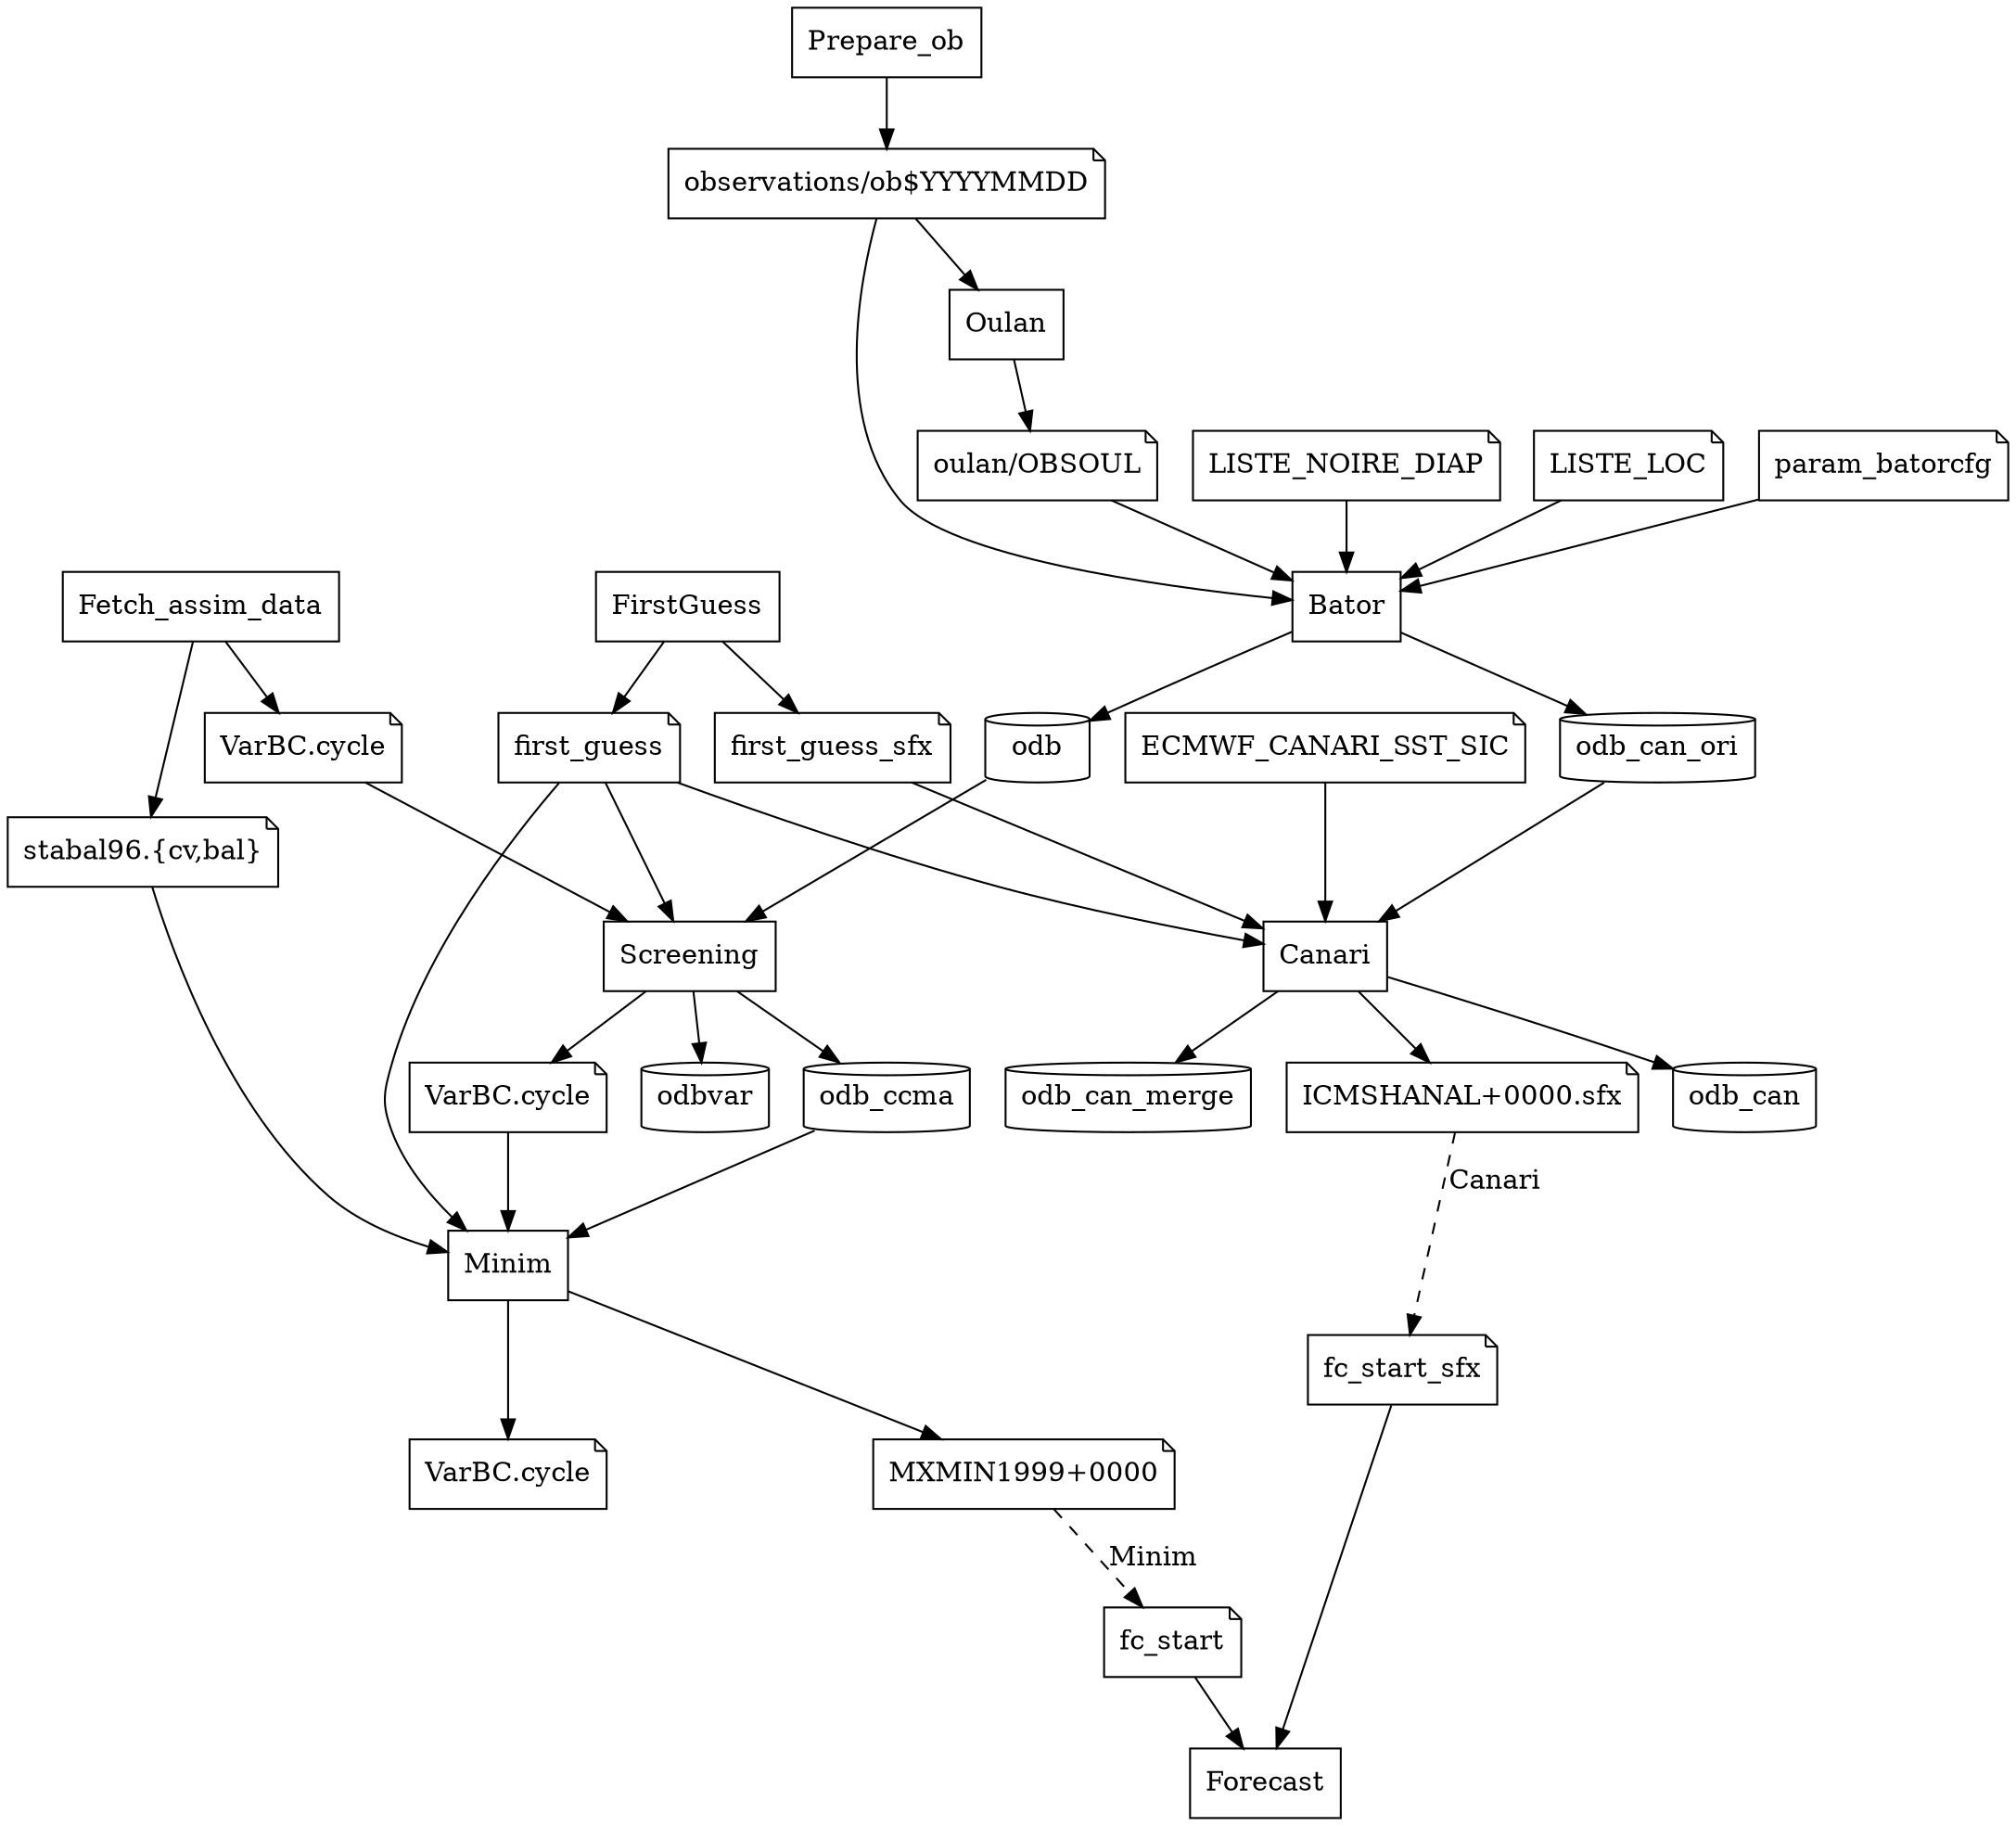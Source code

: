 digraph Harmonie {

//-------------------------------------------
//         Tasks
//-------------------------------------------
node[shape="rectangle"]  
Prepare_ob    
Bator   
Oulan          
FirstGuess
Fetch_assim_data
Canari      
Screening    
Minim          
Forecast       


//------------------------------------------/
//          Files
//------------------------------------------/
node[shape="note"] 
MXMIN1999p0000      [label="MXMIN1999+0000", tooltip="Upper air Analysis"]
ICMSHANALp0000sfx   [label="ICMSHANAL+0000.sfx", tooltip="Surface Analysis"]
obYYYYMMDD          [label="observations/ob\$YYYYMMDD"]
OBSOUL              [label="oulan/OBSOUL"]
odb                 [shape="cylinder"] 
odb_ccma            [shape="cylinder"]
odb_can_merge       [shape="cylinder"]
odbvar              [shape="cylinder"]
odb_can             [shape="cylinder"]
odb_can_ori         [shape="cylinder"]
fc_start            
first_guess  
first_guess_sfx    
fc_start_sfx      
VarBC_very_fg       [label="VarBC.cycle", tooltip="VarBC very first guess" ]
VarBC_fg            [label="VarBC.cycle", tooltip="VarBC first guess"]
VarBC_an            [label="VarBC.cycle", tooltip="VarBC analysis"]
stabal96            [label="stabal96.{cv,bal}", tooltip="Structure Functions"]


/// links

                                                                    Prepare_ob        -> {obYYYYMMDD }
                                                                    Fetch_assim_data  -> {VarBC_very_fg, stabal96}
                                                                    FirstGuess        -> {first_guess_sfx, first_guess}
{obYYYYMMDD                                                    } -> Oulan             -> {OBSOUL }
{OBSOUL, obYYYYMMDD                                            } -> Bator             -> {odb, odb_can_ori }
{first_guess, first_guess_sfx, ECMWF_CANARI_SST_SIC,odb_can_ori} -> Canari            -> {ICMSHANALp0000sfx, odb_can, odb_can_merge}
{first_guess, VarBC_very_fg, odb                               } -> Screening         -> {odb_ccma, odbvar, VarBC_fg }
{odb_ccma, VarBC_fg, first_guess                               } -> Minim             -> {MXMIN1999p0000, VarBC_an} 
{fc_start, fc_start_sfx                                        } -> Forecast 


//----------------------------------
// "Static" input,   namelists, climate files,  etc. 
//----------------------------------
  
{LISTE_NOIRE_DIAP, LISTE_LOC,param_batorcfg } -> Bator
{stabal96                    } -> Minim
  



//---------------------------------------------------------------
//                   Symlinks
//---------------------------------------------------------------
ICMSHANALp0000sfx -> fc_start_sfx  [label="Canari",            style=dashed]
MXMIN1999p0000    -> fc_start       [label="Minim",             style=dashed]

//-----------------------------------------------------------------
//            URL
//----------------------------------------------------------------
Prepare_ob       [href="../Observations/ObservationData/index.html"]
Canari           [href="../DataAssimilation/Surface/CANARI/index.html"]
Forecast         [href="../ForecastModel/Forecast/index.html"]
Oulan            [href="../Observations/Oulan/index.html"]
Bator            [href="../Observations/Bator/index.html"]
Minim            [href="http://www.umr-cnrm.fr/gmapdoc/IMG/pdf/ykminim45.pdf"]
Screening        [href="../DataAssimilation/Screening/index.html"]
stabal96       [href="../DataAssimilation/Structurefunctions/index.html"]
LISTE_NOIRE_DIAP [href="../Observations/Bator/index.html#LISTE_NOIRE_DIAP-1"]
LISTE_LOC        [href="../Observations/Bator/index.html#LISTE_LOC-1"] 

}// Digraph Harmonie

